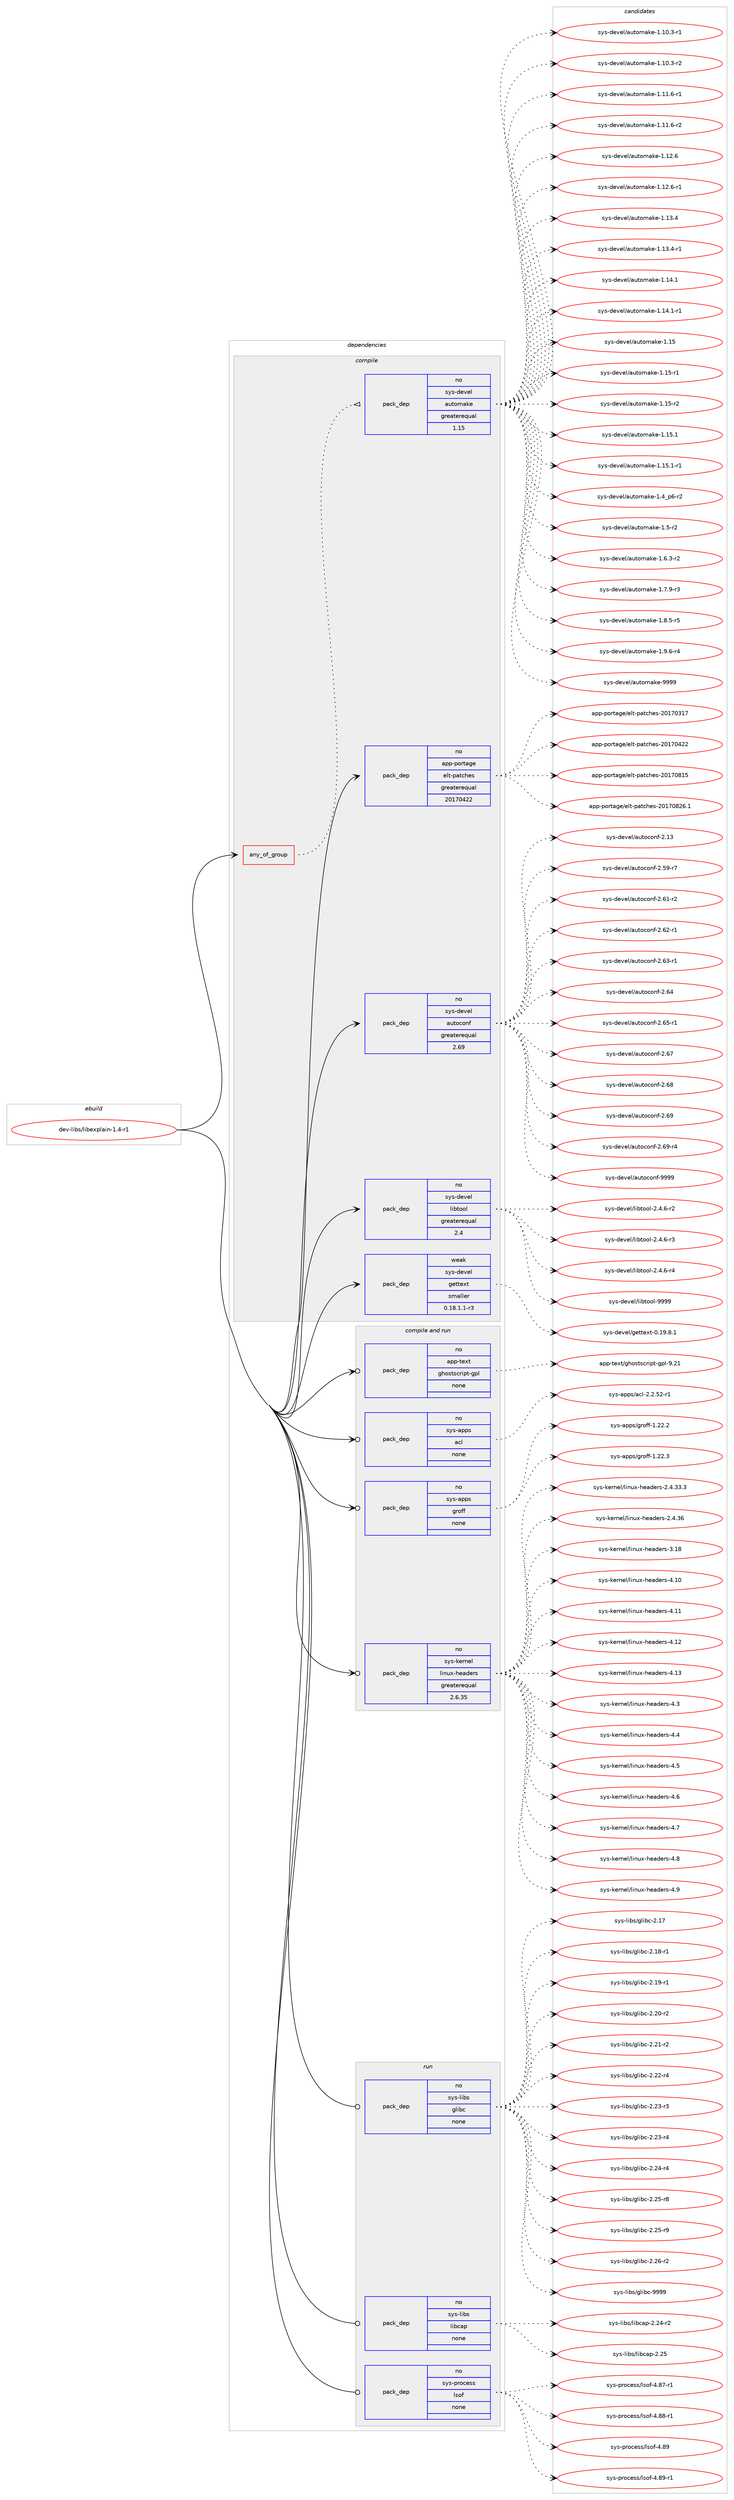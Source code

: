 digraph prolog {

# *************
# Graph options
# *************

newrank=true;
concentrate=true;
compound=true;
graph [rankdir=LR,fontname=Helvetica,fontsize=10,ranksep=1.5];#, ranksep=2.5, nodesep=0.2];
edge  [arrowhead=vee];
node  [fontname=Helvetica,fontsize=10];

# **********
# The ebuild
# **********

subgraph cluster_leftcol {
color=gray;
rank=same;
label=<<i>ebuild</i>>;
id [label="dev-libs/libexplain-1.4-r1", color=red, width=4, href="../dev-libs/libexplain-1.4-r1.svg"];
}

# ****************
# The dependencies
# ****************

subgraph cluster_midcol {
color=gray;
label=<<i>dependencies</i>>;
subgraph cluster_compile {
fillcolor="#eeeeee";
style=filled;
label=<<i>compile</i>>;
subgraph any3351 {
dependency114835 [label=<<TABLE BORDER="0" CELLBORDER="1" CELLSPACING="0" CELLPADDING="4"><TR><TD CELLPADDING="10">any_of_group</TD></TR></TABLE>>, shape=none, color=red];subgraph pack86616 {
dependency114836 [label=<<TABLE BORDER="0" CELLBORDER="1" CELLSPACING="0" CELLPADDING="4" WIDTH="220"><TR><TD ROWSPAN="6" CELLPADDING="30">pack_dep</TD></TR><TR><TD WIDTH="110">no</TD></TR><TR><TD>sys-devel</TD></TR><TR><TD>automake</TD></TR><TR><TD>greaterequal</TD></TR><TR><TD>1.15</TD></TR></TABLE>>, shape=none, color=blue];
}
dependency114835:e -> dependency114836:w [weight=20,style="dotted",arrowhead="oinv"];
}
id:e -> dependency114835:w [weight=20,style="solid",arrowhead="vee"];
subgraph pack86617 {
dependency114837 [label=<<TABLE BORDER="0" CELLBORDER="1" CELLSPACING="0" CELLPADDING="4" WIDTH="220"><TR><TD ROWSPAN="6" CELLPADDING="30">pack_dep</TD></TR><TR><TD WIDTH="110">no</TD></TR><TR><TD>app-portage</TD></TR><TR><TD>elt-patches</TD></TR><TR><TD>greaterequal</TD></TR><TR><TD>20170422</TD></TR></TABLE>>, shape=none, color=blue];
}
id:e -> dependency114837:w [weight=20,style="solid",arrowhead="vee"];
subgraph pack86618 {
dependency114838 [label=<<TABLE BORDER="0" CELLBORDER="1" CELLSPACING="0" CELLPADDING="4" WIDTH="220"><TR><TD ROWSPAN="6" CELLPADDING="30">pack_dep</TD></TR><TR><TD WIDTH="110">no</TD></TR><TR><TD>sys-devel</TD></TR><TR><TD>autoconf</TD></TR><TR><TD>greaterequal</TD></TR><TR><TD>2.69</TD></TR></TABLE>>, shape=none, color=blue];
}
id:e -> dependency114838:w [weight=20,style="solid",arrowhead="vee"];
subgraph pack86619 {
dependency114839 [label=<<TABLE BORDER="0" CELLBORDER="1" CELLSPACING="0" CELLPADDING="4" WIDTH="220"><TR><TD ROWSPAN="6" CELLPADDING="30">pack_dep</TD></TR><TR><TD WIDTH="110">no</TD></TR><TR><TD>sys-devel</TD></TR><TR><TD>libtool</TD></TR><TR><TD>greaterequal</TD></TR><TR><TD>2.4</TD></TR></TABLE>>, shape=none, color=blue];
}
id:e -> dependency114839:w [weight=20,style="solid",arrowhead="vee"];
subgraph pack86620 {
dependency114840 [label=<<TABLE BORDER="0" CELLBORDER="1" CELLSPACING="0" CELLPADDING="4" WIDTH="220"><TR><TD ROWSPAN="6" CELLPADDING="30">pack_dep</TD></TR><TR><TD WIDTH="110">weak</TD></TR><TR><TD>sys-devel</TD></TR><TR><TD>gettext</TD></TR><TR><TD>smaller</TD></TR><TR><TD>0.18.1.1-r3</TD></TR></TABLE>>, shape=none, color=blue];
}
id:e -> dependency114840:w [weight=20,style="solid",arrowhead="vee"];
}
subgraph cluster_compileandrun {
fillcolor="#eeeeee";
style=filled;
label=<<i>compile and run</i>>;
subgraph pack86621 {
dependency114841 [label=<<TABLE BORDER="0" CELLBORDER="1" CELLSPACING="0" CELLPADDING="4" WIDTH="220"><TR><TD ROWSPAN="6" CELLPADDING="30">pack_dep</TD></TR><TR><TD WIDTH="110">no</TD></TR><TR><TD>app-text</TD></TR><TR><TD>ghostscript-gpl</TD></TR><TR><TD>none</TD></TR><TR><TD></TD></TR></TABLE>>, shape=none, color=blue];
}
id:e -> dependency114841:w [weight=20,style="solid",arrowhead="odotvee"];
subgraph pack86622 {
dependency114842 [label=<<TABLE BORDER="0" CELLBORDER="1" CELLSPACING="0" CELLPADDING="4" WIDTH="220"><TR><TD ROWSPAN="6" CELLPADDING="30">pack_dep</TD></TR><TR><TD WIDTH="110">no</TD></TR><TR><TD>sys-apps</TD></TR><TR><TD>acl</TD></TR><TR><TD>none</TD></TR><TR><TD></TD></TR></TABLE>>, shape=none, color=blue];
}
id:e -> dependency114842:w [weight=20,style="solid",arrowhead="odotvee"];
subgraph pack86623 {
dependency114843 [label=<<TABLE BORDER="0" CELLBORDER="1" CELLSPACING="0" CELLPADDING="4" WIDTH="220"><TR><TD ROWSPAN="6" CELLPADDING="30">pack_dep</TD></TR><TR><TD WIDTH="110">no</TD></TR><TR><TD>sys-apps</TD></TR><TR><TD>groff</TD></TR><TR><TD>none</TD></TR><TR><TD></TD></TR></TABLE>>, shape=none, color=blue];
}
id:e -> dependency114843:w [weight=20,style="solid",arrowhead="odotvee"];
subgraph pack86624 {
dependency114844 [label=<<TABLE BORDER="0" CELLBORDER="1" CELLSPACING="0" CELLPADDING="4" WIDTH="220"><TR><TD ROWSPAN="6" CELLPADDING="30">pack_dep</TD></TR><TR><TD WIDTH="110">no</TD></TR><TR><TD>sys-kernel</TD></TR><TR><TD>linux-headers</TD></TR><TR><TD>greaterequal</TD></TR><TR><TD>2.6.35</TD></TR></TABLE>>, shape=none, color=blue];
}
id:e -> dependency114844:w [weight=20,style="solid",arrowhead="odotvee"];
}
subgraph cluster_run {
fillcolor="#eeeeee";
style=filled;
label=<<i>run</i>>;
subgraph pack86625 {
dependency114845 [label=<<TABLE BORDER="0" CELLBORDER="1" CELLSPACING="0" CELLPADDING="4" WIDTH="220"><TR><TD ROWSPAN="6" CELLPADDING="30">pack_dep</TD></TR><TR><TD WIDTH="110">no</TD></TR><TR><TD>sys-libs</TD></TR><TR><TD>glibc</TD></TR><TR><TD>none</TD></TR><TR><TD></TD></TR></TABLE>>, shape=none, color=blue];
}
id:e -> dependency114845:w [weight=20,style="solid",arrowhead="odot"];
subgraph pack86626 {
dependency114846 [label=<<TABLE BORDER="0" CELLBORDER="1" CELLSPACING="0" CELLPADDING="4" WIDTH="220"><TR><TD ROWSPAN="6" CELLPADDING="30">pack_dep</TD></TR><TR><TD WIDTH="110">no</TD></TR><TR><TD>sys-libs</TD></TR><TR><TD>libcap</TD></TR><TR><TD>none</TD></TR><TR><TD></TD></TR></TABLE>>, shape=none, color=blue];
}
id:e -> dependency114846:w [weight=20,style="solid",arrowhead="odot"];
subgraph pack86627 {
dependency114847 [label=<<TABLE BORDER="0" CELLBORDER="1" CELLSPACING="0" CELLPADDING="4" WIDTH="220"><TR><TD ROWSPAN="6" CELLPADDING="30">pack_dep</TD></TR><TR><TD WIDTH="110">no</TD></TR><TR><TD>sys-process</TD></TR><TR><TD>lsof</TD></TR><TR><TD>none</TD></TR><TR><TD></TD></TR></TABLE>>, shape=none, color=blue];
}
id:e -> dependency114847:w [weight=20,style="solid",arrowhead="odot"];
}
}

# **************
# The candidates
# **************

subgraph cluster_choices {
rank=same;
color=gray;
label=<<i>candidates</i>>;

subgraph choice86616 {
color=black;
nodesep=1;
choice11512111545100101118101108479711711611110997107101454946494846514511449 [label="sys-devel/automake-1.10.3-r1", color=red, width=4,href="../sys-devel/automake-1.10.3-r1.svg"];
choice11512111545100101118101108479711711611110997107101454946494846514511450 [label="sys-devel/automake-1.10.3-r2", color=red, width=4,href="../sys-devel/automake-1.10.3-r2.svg"];
choice11512111545100101118101108479711711611110997107101454946494946544511449 [label="sys-devel/automake-1.11.6-r1", color=red, width=4,href="../sys-devel/automake-1.11.6-r1.svg"];
choice11512111545100101118101108479711711611110997107101454946494946544511450 [label="sys-devel/automake-1.11.6-r2", color=red, width=4,href="../sys-devel/automake-1.11.6-r2.svg"];
choice1151211154510010111810110847971171161111099710710145494649504654 [label="sys-devel/automake-1.12.6", color=red, width=4,href="../sys-devel/automake-1.12.6.svg"];
choice11512111545100101118101108479711711611110997107101454946495046544511449 [label="sys-devel/automake-1.12.6-r1", color=red, width=4,href="../sys-devel/automake-1.12.6-r1.svg"];
choice1151211154510010111810110847971171161111099710710145494649514652 [label="sys-devel/automake-1.13.4", color=red, width=4,href="../sys-devel/automake-1.13.4.svg"];
choice11512111545100101118101108479711711611110997107101454946495146524511449 [label="sys-devel/automake-1.13.4-r1", color=red, width=4,href="../sys-devel/automake-1.13.4-r1.svg"];
choice1151211154510010111810110847971171161111099710710145494649524649 [label="sys-devel/automake-1.14.1", color=red, width=4,href="../sys-devel/automake-1.14.1.svg"];
choice11512111545100101118101108479711711611110997107101454946495246494511449 [label="sys-devel/automake-1.14.1-r1", color=red, width=4,href="../sys-devel/automake-1.14.1-r1.svg"];
choice115121115451001011181011084797117116111109971071014549464953 [label="sys-devel/automake-1.15", color=red, width=4,href="../sys-devel/automake-1.15.svg"];
choice1151211154510010111810110847971171161111099710710145494649534511449 [label="sys-devel/automake-1.15-r1", color=red, width=4,href="../sys-devel/automake-1.15-r1.svg"];
choice1151211154510010111810110847971171161111099710710145494649534511450 [label="sys-devel/automake-1.15-r2", color=red, width=4,href="../sys-devel/automake-1.15-r2.svg"];
choice1151211154510010111810110847971171161111099710710145494649534649 [label="sys-devel/automake-1.15.1", color=red, width=4,href="../sys-devel/automake-1.15.1.svg"];
choice11512111545100101118101108479711711611110997107101454946495346494511449 [label="sys-devel/automake-1.15.1-r1", color=red, width=4,href="../sys-devel/automake-1.15.1-r1.svg"];
choice115121115451001011181011084797117116111109971071014549465295112544511450 [label="sys-devel/automake-1.4_p6-r2", color=red, width=4,href="../sys-devel/automake-1.4_p6-r2.svg"];
choice11512111545100101118101108479711711611110997107101454946534511450 [label="sys-devel/automake-1.5-r2", color=red, width=4,href="../sys-devel/automake-1.5-r2.svg"];
choice115121115451001011181011084797117116111109971071014549465446514511450 [label="sys-devel/automake-1.6.3-r2", color=red, width=4,href="../sys-devel/automake-1.6.3-r2.svg"];
choice115121115451001011181011084797117116111109971071014549465546574511451 [label="sys-devel/automake-1.7.9-r3", color=red, width=4,href="../sys-devel/automake-1.7.9-r3.svg"];
choice115121115451001011181011084797117116111109971071014549465646534511453 [label="sys-devel/automake-1.8.5-r5", color=red, width=4,href="../sys-devel/automake-1.8.5-r5.svg"];
choice115121115451001011181011084797117116111109971071014549465746544511452 [label="sys-devel/automake-1.9.6-r4", color=red, width=4,href="../sys-devel/automake-1.9.6-r4.svg"];
choice115121115451001011181011084797117116111109971071014557575757 [label="sys-devel/automake-9999", color=red, width=4,href="../sys-devel/automake-9999.svg"];
dependency114836:e -> choice11512111545100101118101108479711711611110997107101454946494846514511449:w [style=dotted,weight="100"];
dependency114836:e -> choice11512111545100101118101108479711711611110997107101454946494846514511450:w [style=dotted,weight="100"];
dependency114836:e -> choice11512111545100101118101108479711711611110997107101454946494946544511449:w [style=dotted,weight="100"];
dependency114836:e -> choice11512111545100101118101108479711711611110997107101454946494946544511450:w [style=dotted,weight="100"];
dependency114836:e -> choice1151211154510010111810110847971171161111099710710145494649504654:w [style=dotted,weight="100"];
dependency114836:e -> choice11512111545100101118101108479711711611110997107101454946495046544511449:w [style=dotted,weight="100"];
dependency114836:e -> choice1151211154510010111810110847971171161111099710710145494649514652:w [style=dotted,weight="100"];
dependency114836:e -> choice11512111545100101118101108479711711611110997107101454946495146524511449:w [style=dotted,weight="100"];
dependency114836:e -> choice1151211154510010111810110847971171161111099710710145494649524649:w [style=dotted,weight="100"];
dependency114836:e -> choice11512111545100101118101108479711711611110997107101454946495246494511449:w [style=dotted,weight="100"];
dependency114836:e -> choice115121115451001011181011084797117116111109971071014549464953:w [style=dotted,weight="100"];
dependency114836:e -> choice1151211154510010111810110847971171161111099710710145494649534511449:w [style=dotted,weight="100"];
dependency114836:e -> choice1151211154510010111810110847971171161111099710710145494649534511450:w [style=dotted,weight="100"];
dependency114836:e -> choice1151211154510010111810110847971171161111099710710145494649534649:w [style=dotted,weight="100"];
dependency114836:e -> choice11512111545100101118101108479711711611110997107101454946495346494511449:w [style=dotted,weight="100"];
dependency114836:e -> choice115121115451001011181011084797117116111109971071014549465295112544511450:w [style=dotted,weight="100"];
dependency114836:e -> choice11512111545100101118101108479711711611110997107101454946534511450:w [style=dotted,weight="100"];
dependency114836:e -> choice115121115451001011181011084797117116111109971071014549465446514511450:w [style=dotted,weight="100"];
dependency114836:e -> choice115121115451001011181011084797117116111109971071014549465546574511451:w [style=dotted,weight="100"];
dependency114836:e -> choice115121115451001011181011084797117116111109971071014549465646534511453:w [style=dotted,weight="100"];
dependency114836:e -> choice115121115451001011181011084797117116111109971071014549465746544511452:w [style=dotted,weight="100"];
dependency114836:e -> choice115121115451001011181011084797117116111109971071014557575757:w [style=dotted,weight="100"];
}
subgraph choice86617 {
color=black;
nodesep=1;
choice97112112451121111141169710310147101108116451129711699104101115455048495548514955 [label="app-portage/elt-patches-20170317", color=red, width=4,href="../app-portage/elt-patches-20170317.svg"];
choice97112112451121111141169710310147101108116451129711699104101115455048495548525050 [label="app-portage/elt-patches-20170422", color=red, width=4,href="../app-portage/elt-patches-20170422.svg"];
choice97112112451121111141169710310147101108116451129711699104101115455048495548564953 [label="app-portage/elt-patches-20170815", color=red, width=4,href="../app-portage/elt-patches-20170815.svg"];
choice971121124511211111411697103101471011081164511297116991041011154550484955485650544649 [label="app-portage/elt-patches-20170826.1", color=red, width=4,href="../app-portage/elt-patches-20170826.1.svg"];
dependency114837:e -> choice97112112451121111141169710310147101108116451129711699104101115455048495548514955:w [style=dotted,weight="100"];
dependency114837:e -> choice97112112451121111141169710310147101108116451129711699104101115455048495548525050:w [style=dotted,weight="100"];
dependency114837:e -> choice97112112451121111141169710310147101108116451129711699104101115455048495548564953:w [style=dotted,weight="100"];
dependency114837:e -> choice971121124511211111411697103101471011081164511297116991041011154550484955485650544649:w [style=dotted,weight="100"];
}
subgraph choice86618 {
color=black;
nodesep=1;
choice115121115451001011181011084797117116111991111101024550464951 [label="sys-devel/autoconf-2.13", color=red, width=4,href="../sys-devel/autoconf-2.13.svg"];
choice1151211154510010111810110847971171161119911111010245504653574511455 [label="sys-devel/autoconf-2.59-r7", color=red, width=4,href="../sys-devel/autoconf-2.59-r7.svg"];
choice1151211154510010111810110847971171161119911111010245504654494511450 [label="sys-devel/autoconf-2.61-r2", color=red, width=4,href="../sys-devel/autoconf-2.61-r2.svg"];
choice1151211154510010111810110847971171161119911111010245504654504511449 [label="sys-devel/autoconf-2.62-r1", color=red, width=4,href="../sys-devel/autoconf-2.62-r1.svg"];
choice1151211154510010111810110847971171161119911111010245504654514511449 [label="sys-devel/autoconf-2.63-r1", color=red, width=4,href="../sys-devel/autoconf-2.63-r1.svg"];
choice115121115451001011181011084797117116111991111101024550465452 [label="sys-devel/autoconf-2.64", color=red, width=4,href="../sys-devel/autoconf-2.64.svg"];
choice1151211154510010111810110847971171161119911111010245504654534511449 [label="sys-devel/autoconf-2.65-r1", color=red, width=4,href="../sys-devel/autoconf-2.65-r1.svg"];
choice115121115451001011181011084797117116111991111101024550465455 [label="sys-devel/autoconf-2.67", color=red, width=4,href="../sys-devel/autoconf-2.67.svg"];
choice115121115451001011181011084797117116111991111101024550465456 [label="sys-devel/autoconf-2.68", color=red, width=4,href="../sys-devel/autoconf-2.68.svg"];
choice115121115451001011181011084797117116111991111101024550465457 [label="sys-devel/autoconf-2.69", color=red, width=4,href="../sys-devel/autoconf-2.69.svg"];
choice1151211154510010111810110847971171161119911111010245504654574511452 [label="sys-devel/autoconf-2.69-r4", color=red, width=4,href="../sys-devel/autoconf-2.69-r4.svg"];
choice115121115451001011181011084797117116111991111101024557575757 [label="sys-devel/autoconf-9999", color=red, width=4,href="../sys-devel/autoconf-9999.svg"];
dependency114838:e -> choice115121115451001011181011084797117116111991111101024550464951:w [style=dotted,weight="100"];
dependency114838:e -> choice1151211154510010111810110847971171161119911111010245504653574511455:w [style=dotted,weight="100"];
dependency114838:e -> choice1151211154510010111810110847971171161119911111010245504654494511450:w [style=dotted,weight="100"];
dependency114838:e -> choice1151211154510010111810110847971171161119911111010245504654504511449:w [style=dotted,weight="100"];
dependency114838:e -> choice1151211154510010111810110847971171161119911111010245504654514511449:w [style=dotted,weight="100"];
dependency114838:e -> choice115121115451001011181011084797117116111991111101024550465452:w [style=dotted,weight="100"];
dependency114838:e -> choice1151211154510010111810110847971171161119911111010245504654534511449:w [style=dotted,weight="100"];
dependency114838:e -> choice115121115451001011181011084797117116111991111101024550465455:w [style=dotted,weight="100"];
dependency114838:e -> choice115121115451001011181011084797117116111991111101024550465456:w [style=dotted,weight="100"];
dependency114838:e -> choice115121115451001011181011084797117116111991111101024550465457:w [style=dotted,weight="100"];
dependency114838:e -> choice1151211154510010111810110847971171161119911111010245504654574511452:w [style=dotted,weight="100"];
dependency114838:e -> choice115121115451001011181011084797117116111991111101024557575757:w [style=dotted,weight="100"];
}
subgraph choice86619 {
color=black;
nodesep=1;
choice1151211154510010111810110847108105981161111111084550465246544511450 [label="sys-devel/libtool-2.4.6-r2", color=red, width=4,href="../sys-devel/libtool-2.4.6-r2.svg"];
choice1151211154510010111810110847108105981161111111084550465246544511451 [label="sys-devel/libtool-2.4.6-r3", color=red, width=4,href="../sys-devel/libtool-2.4.6-r3.svg"];
choice1151211154510010111810110847108105981161111111084550465246544511452 [label="sys-devel/libtool-2.4.6-r4", color=red, width=4,href="../sys-devel/libtool-2.4.6-r4.svg"];
choice1151211154510010111810110847108105981161111111084557575757 [label="sys-devel/libtool-9999", color=red, width=4,href="../sys-devel/libtool-9999.svg"];
dependency114839:e -> choice1151211154510010111810110847108105981161111111084550465246544511450:w [style=dotted,weight="100"];
dependency114839:e -> choice1151211154510010111810110847108105981161111111084550465246544511451:w [style=dotted,weight="100"];
dependency114839:e -> choice1151211154510010111810110847108105981161111111084550465246544511452:w [style=dotted,weight="100"];
dependency114839:e -> choice1151211154510010111810110847108105981161111111084557575757:w [style=dotted,weight="100"];
}
subgraph choice86620 {
color=black;
nodesep=1;
choice1151211154510010111810110847103101116116101120116454846495746564649 [label="sys-devel/gettext-0.19.8.1", color=red, width=4,href="../sys-devel/gettext-0.19.8.1.svg"];
dependency114840:e -> choice1151211154510010111810110847103101116116101120116454846495746564649:w [style=dotted,weight="100"];
}
subgraph choice86621 {
color=black;
nodesep=1;
choice97112112451161011201164710310411111511611599114105112116451031121084557465049 [label="app-text/ghostscript-gpl-9.21", color=red, width=4,href="../app-text/ghostscript-gpl-9.21.svg"];
dependency114841:e -> choice97112112451161011201164710310411111511611599114105112116451031121084557465049:w [style=dotted,weight="100"];
}
subgraph choice86622 {
color=black;
nodesep=1;
choice1151211154597112112115479799108455046504653504511449 [label="sys-apps/acl-2.2.52-r1", color=red, width=4,href="../sys-apps/acl-2.2.52-r1.svg"];
dependency114842:e -> choice1151211154597112112115479799108455046504653504511449:w [style=dotted,weight="100"];
}
subgraph choice86623 {
color=black;
nodesep=1;
choice11512111545971121121154710311411110210245494650504650 [label="sys-apps/groff-1.22.2", color=red, width=4,href="../sys-apps/groff-1.22.2.svg"];
choice11512111545971121121154710311411110210245494650504651 [label="sys-apps/groff-1.22.3", color=red, width=4,href="../sys-apps/groff-1.22.3.svg"];
dependency114843:e -> choice11512111545971121121154710311411110210245494650504650:w [style=dotted,weight="100"];
dependency114843:e -> choice11512111545971121121154710311411110210245494650504651:w [style=dotted,weight="100"];
}
subgraph choice86624 {
color=black;
nodesep=1;
choice11512111545107101114110101108471081051101171204510410197100101114115455046524651514651 [label="sys-kernel/linux-headers-2.4.33.3", color=red, width=4,href="../sys-kernel/linux-headers-2.4.33.3.svg"];
choice1151211154510710111411010110847108105110117120451041019710010111411545504652465154 [label="sys-kernel/linux-headers-2.4.36", color=red, width=4,href="../sys-kernel/linux-headers-2.4.36.svg"];
choice115121115451071011141101011084710810511011712045104101971001011141154551464956 [label="sys-kernel/linux-headers-3.18", color=red, width=4,href="../sys-kernel/linux-headers-3.18.svg"];
choice115121115451071011141101011084710810511011712045104101971001011141154552464948 [label="sys-kernel/linux-headers-4.10", color=red, width=4,href="../sys-kernel/linux-headers-4.10.svg"];
choice115121115451071011141101011084710810511011712045104101971001011141154552464949 [label="sys-kernel/linux-headers-4.11", color=red, width=4,href="../sys-kernel/linux-headers-4.11.svg"];
choice115121115451071011141101011084710810511011712045104101971001011141154552464950 [label="sys-kernel/linux-headers-4.12", color=red, width=4,href="../sys-kernel/linux-headers-4.12.svg"];
choice115121115451071011141101011084710810511011712045104101971001011141154552464951 [label="sys-kernel/linux-headers-4.13", color=red, width=4,href="../sys-kernel/linux-headers-4.13.svg"];
choice1151211154510710111411010110847108105110117120451041019710010111411545524651 [label="sys-kernel/linux-headers-4.3", color=red, width=4,href="../sys-kernel/linux-headers-4.3.svg"];
choice1151211154510710111411010110847108105110117120451041019710010111411545524652 [label="sys-kernel/linux-headers-4.4", color=red, width=4,href="../sys-kernel/linux-headers-4.4.svg"];
choice1151211154510710111411010110847108105110117120451041019710010111411545524653 [label="sys-kernel/linux-headers-4.5", color=red, width=4,href="../sys-kernel/linux-headers-4.5.svg"];
choice1151211154510710111411010110847108105110117120451041019710010111411545524654 [label="sys-kernel/linux-headers-4.6", color=red, width=4,href="../sys-kernel/linux-headers-4.6.svg"];
choice1151211154510710111411010110847108105110117120451041019710010111411545524655 [label="sys-kernel/linux-headers-4.7", color=red, width=4,href="../sys-kernel/linux-headers-4.7.svg"];
choice1151211154510710111411010110847108105110117120451041019710010111411545524656 [label="sys-kernel/linux-headers-4.8", color=red, width=4,href="../sys-kernel/linux-headers-4.8.svg"];
choice1151211154510710111411010110847108105110117120451041019710010111411545524657 [label="sys-kernel/linux-headers-4.9", color=red, width=4,href="../sys-kernel/linux-headers-4.9.svg"];
dependency114844:e -> choice11512111545107101114110101108471081051101171204510410197100101114115455046524651514651:w [style=dotted,weight="100"];
dependency114844:e -> choice1151211154510710111411010110847108105110117120451041019710010111411545504652465154:w [style=dotted,weight="100"];
dependency114844:e -> choice115121115451071011141101011084710810511011712045104101971001011141154551464956:w [style=dotted,weight="100"];
dependency114844:e -> choice115121115451071011141101011084710810511011712045104101971001011141154552464948:w [style=dotted,weight="100"];
dependency114844:e -> choice115121115451071011141101011084710810511011712045104101971001011141154552464949:w [style=dotted,weight="100"];
dependency114844:e -> choice115121115451071011141101011084710810511011712045104101971001011141154552464950:w [style=dotted,weight="100"];
dependency114844:e -> choice115121115451071011141101011084710810511011712045104101971001011141154552464951:w [style=dotted,weight="100"];
dependency114844:e -> choice1151211154510710111411010110847108105110117120451041019710010111411545524651:w [style=dotted,weight="100"];
dependency114844:e -> choice1151211154510710111411010110847108105110117120451041019710010111411545524652:w [style=dotted,weight="100"];
dependency114844:e -> choice1151211154510710111411010110847108105110117120451041019710010111411545524653:w [style=dotted,weight="100"];
dependency114844:e -> choice1151211154510710111411010110847108105110117120451041019710010111411545524654:w [style=dotted,weight="100"];
dependency114844:e -> choice1151211154510710111411010110847108105110117120451041019710010111411545524655:w [style=dotted,weight="100"];
dependency114844:e -> choice1151211154510710111411010110847108105110117120451041019710010111411545524656:w [style=dotted,weight="100"];
dependency114844:e -> choice1151211154510710111411010110847108105110117120451041019710010111411545524657:w [style=dotted,weight="100"];
}
subgraph choice86625 {
color=black;
nodesep=1;
choice11512111545108105981154710310810598994550464955 [label="sys-libs/glibc-2.17", color=red, width=4,href="../sys-libs/glibc-2.17.svg"];
choice115121115451081059811547103108105989945504649564511449 [label="sys-libs/glibc-2.18-r1", color=red, width=4,href="../sys-libs/glibc-2.18-r1.svg"];
choice115121115451081059811547103108105989945504649574511449 [label="sys-libs/glibc-2.19-r1", color=red, width=4,href="../sys-libs/glibc-2.19-r1.svg"];
choice115121115451081059811547103108105989945504650484511450 [label="sys-libs/glibc-2.20-r2", color=red, width=4,href="../sys-libs/glibc-2.20-r2.svg"];
choice115121115451081059811547103108105989945504650494511450 [label="sys-libs/glibc-2.21-r2", color=red, width=4,href="../sys-libs/glibc-2.21-r2.svg"];
choice115121115451081059811547103108105989945504650504511452 [label="sys-libs/glibc-2.22-r4", color=red, width=4,href="../sys-libs/glibc-2.22-r4.svg"];
choice115121115451081059811547103108105989945504650514511451 [label="sys-libs/glibc-2.23-r3", color=red, width=4,href="../sys-libs/glibc-2.23-r3.svg"];
choice115121115451081059811547103108105989945504650514511452 [label="sys-libs/glibc-2.23-r4", color=red, width=4,href="../sys-libs/glibc-2.23-r4.svg"];
choice115121115451081059811547103108105989945504650524511452 [label="sys-libs/glibc-2.24-r4", color=red, width=4,href="../sys-libs/glibc-2.24-r4.svg"];
choice115121115451081059811547103108105989945504650534511456 [label="sys-libs/glibc-2.25-r8", color=red, width=4,href="../sys-libs/glibc-2.25-r8.svg"];
choice115121115451081059811547103108105989945504650534511457 [label="sys-libs/glibc-2.25-r9", color=red, width=4,href="../sys-libs/glibc-2.25-r9.svg"];
choice115121115451081059811547103108105989945504650544511450 [label="sys-libs/glibc-2.26-r2", color=red, width=4,href="../sys-libs/glibc-2.26-r2.svg"];
choice11512111545108105981154710310810598994557575757 [label="sys-libs/glibc-9999", color=red, width=4,href="../sys-libs/glibc-9999.svg"];
dependency114845:e -> choice11512111545108105981154710310810598994550464955:w [style=dotted,weight="100"];
dependency114845:e -> choice115121115451081059811547103108105989945504649564511449:w [style=dotted,weight="100"];
dependency114845:e -> choice115121115451081059811547103108105989945504649574511449:w [style=dotted,weight="100"];
dependency114845:e -> choice115121115451081059811547103108105989945504650484511450:w [style=dotted,weight="100"];
dependency114845:e -> choice115121115451081059811547103108105989945504650494511450:w [style=dotted,weight="100"];
dependency114845:e -> choice115121115451081059811547103108105989945504650504511452:w [style=dotted,weight="100"];
dependency114845:e -> choice115121115451081059811547103108105989945504650514511451:w [style=dotted,weight="100"];
dependency114845:e -> choice115121115451081059811547103108105989945504650514511452:w [style=dotted,weight="100"];
dependency114845:e -> choice115121115451081059811547103108105989945504650524511452:w [style=dotted,weight="100"];
dependency114845:e -> choice115121115451081059811547103108105989945504650534511456:w [style=dotted,weight="100"];
dependency114845:e -> choice115121115451081059811547103108105989945504650534511457:w [style=dotted,weight="100"];
dependency114845:e -> choice115121115451081059811547103108105989945504650544511450:w [style=dotted,weight="100"];
dependency114845:e -> choice11512111545108105981154710310810598994557575757:w [style=dotted,weight="100"];
}
subgraph choice86626 {
color=black;
nodesep=1;
choice11512111545108105981154710810598999711245504650524511450 [label="sys-libs/libcap-2.24-r2", color=red, width=4,href="../sys-libs/libcap-2.24-r2.svg"];
choice1151211154510810598115471081059899971124550465053 [label="sys-libs/libcap-2.25", color=red, width=4,href="../sys-libs/libcap-2.25.svg"];
dependency114846:e -> choice11512111545108105981154710810598999711245504650524511450:w [style=dotted,weight="100"];
dependency114846:e -> choice1151211154510810598115471081059899971124550465053:w [style=dotted,weight="100"];
}
subgraph choice86627 {
color=black;
nodesep=1;
choice11512111545112114111991011151154710811511110245524656554511449 [label="sys-process/lsof-4.87-r1", color=red, width=4,href="../sys-process/lsof-4.87-r1.svg"];
choice11512111545112114111991011151154710811511110245524656564511449 [label="sys-process/lsof-4.88-r1", color=red, width=4,href="../sys-process/lsof-4.88-r1.svg"];
choice1151211154511211411199101115115471081151111024552465657 [label="sys-process/lsof-4.89", color=red, width=4,href="../sys-process/lsof-4.89.svg"];
choice11512111545112114111991011151154710811511110245524656574511449 [label="sys-process/lsof-4.89-r1", color=red, width=4,href="../sys-process/lsof-4.89-r1.svg"];
dependency114847:e -> choice11512111545112114111991011151154710811511110245524656554511449:w [style=dotted,weight="100"];
dependency114847:e -> choice11512111545112114111991011151154710811511110245524656564511449:w [style=dotted,weight="100"];
dependency114847:e -> choice1151211154511211411199101115115471081151111024552465657:w [style=dotted,weight="100"];
dependency114847:e -> choice11512111545112114111991011151154710811511110245524656574511449:w [style=dotted,weight="100"];
}
}

}
